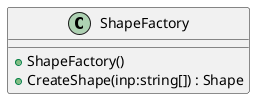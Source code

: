@startuml
class ShapeFactory {
    + ShapeFactory()
    + CreateShape(inp:string[]) : Shape
}
@enduml
